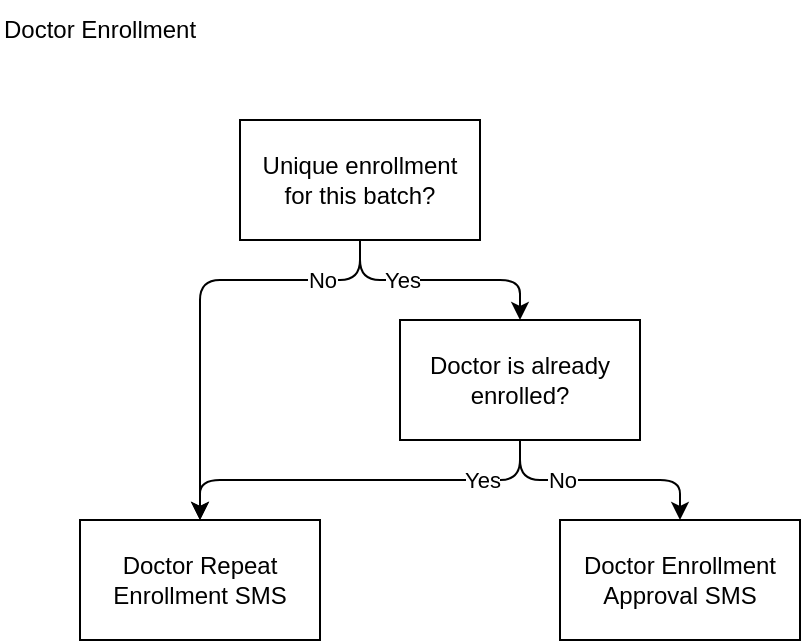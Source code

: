 <mxfile>
    <diagram id="XFX1SE5yOD4sXINqQyMO" name="Decision Tree">
        <mxGraphModel dx="1263" dy="740" grid="1" gridSize="10" guides="1" tooltips="1" connect="1" arrows="1" fold="1" page="1" pageScale="1" pageWidth="850" pageHeight="1100" math="0" shadow="0">
            <root>
                <mxCell id="0"/>
                <mxCell id="1" parent="0"/>
                <mxCell id="2" value="Doctor Enrollment" style="text;html=1;align=left;verticalAlign=middle;resizable=0;points=[];autosize=1;strokeColor=none;fillColor=none;fontStyle=0" parent="1" vertex="1">
                    <mxGeometry x="80" y="80" width="120" height="30" as="geometry"/>
                </mxCell>
                <mxCell id="6" style="edgeStyle=none;html=1;exitX=0.5;exitY=1;exitDx=0;exitDy=0;entryX=0.5;entryY=0;entryDx=0;entryDy=0;" parent="1" source="3" target="4" edge="1">
                    <mxGeometry relative="1" as="geometry">
                        <Array as="points">
                            <mxPoint x="260" y="220"/>
                            <mxPoint x="180" y="220"/>
                        </Array>
                    </mxGeometry>
                </mxCell>
                <mxCell id="11" value="No" style="edgeLabel;html=1;align=center;verticalAlign=middle;resizable=0;points=[];" parent="6" vertex="1" connectable="0">
                    <mxGeometry x="-0.64" relative="1" as="geometry">
                        <mxPoint as="offset"/>
                    </mxGeometry>
                </mxCell>
                <mxCell id="7" style="edgeStyle=none;html=1;exitX=0.5;exitY=1;exitDx=0;exitDy=0;entryX=0.5;entryY=0;entryDx=0;entryDy=0;" parent="1" source="3" target="5" edge="1">
                    <mxGeometry relative="1" as="geometry">
                        <Array as="points">
                            <mxPoint x="260" y="220"/>
                            <mxPoint x="340" y="220"/>
                        </Array>
                    </mxGeometry>
                </mxCell>
                <mxCell id="12" value="Yes" style="edgeLabel;html=1;align=center;verticalAlign=middle;resizable=0;points=[];" parent="7" vertex="1" connectable="0">
                    <mxGeometry x="-0.326" relative="1" as="geometry">
                        <mxPoint as="offset"/>
                    </mxGeometry>
                </mxCell>
                <mxCell id="3" value="Unique enrollment&lt;br&gt;for this batch?" style="whiteSpace=wrap;html=1;fillColor=none;" parent="1" vertex="1">
                    <mxGeometry x="200" y="140" width="120" height="60" as="geometry"/>
                </mxCell>
                <mxCell id="4" value="Doctor Repeat Enrollment SMS" style="whiteSpace=wrap;html=1;fillColor=none;" parent="1" vertex="1">
                    <mxGeometry x="120" y="340" width="120" height="60" as="geometry"/>
                </mxCell>
                <mxCell id="9" style="edgeStyle=none;html=1;exitX=0.5;exitY=1;exitDx=0;exitDy=0;entryX=0.5;entryY=0;entryDx=0;entryDy=0;" parent="1" source="5" target="8" edge="1">
                    <mxGeometry relative="1" as="geometry">
                        <Array as="points">
                            <mxPoint x="340" y="320"/>
                            <mxPoint x="420" y="320"/>
                        </Array>
                    </mxGeometry>
                </mxCell>
                <mxCell id="14" value="No" style="edgeLabel;html=1;align=center;verticalAlign=middle;resizable=0;points=[];" parent="9" vertex="1" connectable="0">
                    <mxGeometry x="-0.326" relative="1" as="geometry">
                        <mxPoint as="offset"/>
                    </mxGeometry>
                </mxCell>
                <mxCell id="10" style="edgeStyle=none;html=1;exitX=0.5;exitY=1;exitDx=0;exitDy=0;entryX=0.5;entryY=0;entryDx=0;entryDy=0;" parent="1" source="5" target="4" edge="1">
                    <mxGeometry relative="1" as="geometry">
                        <Array as="points">
                            <mxPoint x="340" y="320"/>
                            <mxPoint x="180" y="320"/>
                        </Array>
                    </mxGeometry>
                </mxCell>
                <mxCell id="13" value="Yes" style="edgeLabel;html=1;align=center;verticalAlign=middle;resizable=0;points=[];" parent="10" vertex="1" connectable="0">
                    <mxGeometry x="-0.604" relative="1" as="geometry">
                        <mxPoint as="offset"/>
                    </mxGeometry>
                </mxCell>
                <mxCell id="5" value="Doctor is already enrolled?" style="whiteSpace=wrap;html=1;fillColor=none;" parent="1" vertex="1">
                    <mxGeometry x="280" y="240" width="120" height="60" as="geometry"/>
                </mxCell>
                <mxCell id="8" value="Doctor Enrollment Approval SMS" style="whiteSpace=wrap;html=1;fillColor=none;" parent="1" vertex="1">
                    <mxGeometry x="360" y="340" width="120" height="60" as="geometry"/>
                </mxCell>
            </root>
        </mxGraphModel>
    </diagram>
    <diagram id="7T4VtnuJo78qdX5jiTBy" name="Data Flow Diagram">
        <mxGraphModel dx="1768" dy="1036" grid="1" gridSize="10" guides="1" tooltips="1" connect="1" arrows="1" fold="1" page="1" pageScale="1" pageWidth="850" pageHeight="1100" math="0" shadow="0">
            <root>
                <mxCell id="0"/>
                <mxCell id="1" parent="0"/>
                <mxCell id="AHSJW5W-CoaWDbNbSBh5-1" value="" style="rounded=0;whiteSpace=wrap;html=1;fillColor=none;container=0;" parent="1" vertex="1">
                    <mxGeometry x="81.28" y="240" width="878.72" height="400" as="geometry"/>
                </mxCell>
                <mxCell id="AHSJW5W-CoaWDbNbSBh5-2" value="" style="rounded=0;whiteSpace=wrap;html=1;fillColor=none;container=0;" parent="1" vertex="1">
                    <mxGeometry x="81.28" y="80" width="878.72" height="160" as="geometry"/>
                </mxCell>
                <mxCell id="AHSJW5W-CoaWDbNbSBh5-3" value="CarePlus Doctors" style="rounded=0;whiteSpace=wrap;html=1;fillColor=none;rotation=-90;" parent="1" vertex="1">
                    <mxGeometry x="-18.72" y="140" width="160" height="40" as="geometry"/>
                </mxCell>
                <mxCell id="AHSJW5W-CoaWDbNbSBh5-5" value="Doctor Enrollment" style="text;html=1;align=left;verticalAlign=middle;resizable=0;points=[];autosize=1;strokeColor=none;fillColor=none;" parent="1" vertex="1">
                    <mxGeometry x="41.28" y="40" width="120" height="30" as="geometry"/>
                </mxCell>
                <mxCell id="6" style="edgeStyle=none;html=1;entryX=0.5;entryY=0;entryDx=0;entryDy=0;" parent="1" source="AHSJW5W-CoaWDbNbSBh5-7" target="4" edge="1">
                    <mxGeometry relative="1" as="geometry"/>
                </mxCell>
                <mxCell id="AHSJW5W-CoaWDbNbSBh5-7" value="Fill out doctor form on CarePlus website" style="rounded=0;whiteSpace=wrap;html=1;fillColor=none;" parent="1" vertex="1">
                    <mxGeometry x="121.28" y="120" width="80" height="80" as="geometry"/>
                </mxCell>
                <mxCell id="6WNWzq5fSwgy4dhAtyI8-9" style="edgeStyle=none;html=1;exitX=0.5;exitY=0;exitDx=0;exitDy=0;entryX=0;entryY=0.5;entryDx=0;entryDy=0;" parent="1" source="3" target="5" edge="1">
                    <mxGeometry relative="1" as="geometry">
                        <Array as="points">
                            <mxPoint x="320" y="360"/>
                        </Array>
                    </mxGeometry>
                </mxCell>
                <mxCell id="6WNWzq5fSwgy4dhAtyI8-15" style="edgeStyle=none;html=1;exitX=1;exitY=0.5;exitDx=0;exitDy=0;entryX=0;entryY=0.5;entryDx=0;entryDy=0;" parent="1" source="3" target="AKaRFCRcN1HCFIObdqCC-7" edge="1">
                    <mxGeometry relative="1" as="geometry"/>
                </mxCell>
                <mxCell id="V8BC1ftDdUAZvaVMhzcJ-8" value="Yes" style="edgeLabel;html=1;align=center;verticalAlign=middle;resizable=0;points=[];" parent="6WNWzq5fSwgy4dhAtyI8-15" vertex="1" connectable="0">
                    <mxGeometry x="-0.198" relative="1" as="geometry">
                        <mxPoint as="offset"/>
                    </mxGeometry>
                </mxCell>
                <mxCell id="3" value="Unique&lt;br&gt;enrollment&lt;br&gt;for this&lt;br&gt;batch?" style="rhombus;whiteSpace=wrap;html=1;" parent="1" vertex="1">
                    <mxGeometry x="260" y="460.64" width="120" height="120" as="geometry"/>
                </mxCell>
                <mxCell id="7" style="edgeStyle=none;html=1;" parent="1" source="4" target="3" edge="1">
                    <mxGeometry relative="1" as="geometry"/>
                </mxCell>
                <mxCell id="4" value="Extract Zendesk Tickets via Airtable" style="rounded=0;whiteSpace=wrap;html=1;fillColor=none;" parent="1" vertex="1">
                    <mxGeometry x="121.28" y="480.64" width="80" height="80" as="geometry"/>
                </mxCell>
                <mxCell id="6WNWzq5fSwgy4dhAtyI8-13" style="edgeStyle=none;html=1;exitX=1;exitY=0.5;exitDx=0;exitDy=0;entryX=0.5;entryY=0;entryDx=0;entryDy=0;" parent="1" source="5" target="6WNWzq5fSwgy4dhAtyI8-8" edge="1">
                    <mxGeometry relative="1" as="geometry">
                        <Array as="points">
                            <mxPoint x="760" y="360"/>
                        </Array>
                    </mxGeometry>
                </mxCell>
                <mxCell id="5" value="Send Doctor Repeat Enrollment SMS" style="rounded=0;whiteSpace=wrap;html=1;fillColor=none;" parent="1" vertex="1">
                    <mxGeometry x="441.28" y="320" width="80" height="80" as="geometry"/>
                </mxCell>
                <mxCell id="6WNWzq5fSwgy4dhAtyI8-10" style="edgeStyle=none;html=1;" parent="1" source="AKaRFCRcN1HCFIObdqCC-7" target="5" edge="1">
                    <mxGeometry relative="1" as="geometry"/>
                </mxCell>
                <mxCell id="V8BC1ftDdUAZvaVMhzcJ-10" value="Yes" style="edgeLabel;html=1;align=center;verticalAlign=middle;resizable=0;points=[];" parent="6WNWzq5fSwgy4dhAtyI8-10" vertex="1" connectable="0">
                    <mxGeometry x="-0.021" relative="1" as="geometry">
                        <mxPoint as="offset"/>
                    </mxGeometry>
                </mxCell>
                <mxCell id="6WNWzq5fSwgy4dhAtyI8-11" style="edgeStyle=none;html=1;exitX=1;exitY=0.5;exitDx=0;exitDy=0;entryX=0;entryY=0.5;entryDx=0;entryDy=0;" parent="1" source="AKaRFCRcN1HCFIObdqCC-7" target="6WNWzq5fSwgy4dhAtyI8-7" edge="1">
                    <mxGeometry relative="1" as="geometry"/>
                </mxCell>
                <mxCell id="V8BC1ftDdUAZvaVMhzcJ-9" value="No" style="edgeLabel;html=1;align=center;verticalAlign=middle;resizable=0;points=[];" parent="6WNWzq5fSwgy4dhAtyI8-11" vertex="1" connectable="0">
                    <mxGeometry x="-0.097" relative="1" as="geometry">
                        <mxPoint as="offset"/>
                    </mxGeometry>
                </mxCell>
                <mxCell id="AKaRFCRcN1HCFIObdqCC-7" value="Doctor&lt;br&gt;already&lt;br&gt;enrolled?" style="rhombus;whiteSpace=wrap;html=1;" parent="1" vertex="1">
                    <mxGeometry x="420" y="460.64" width="120" height="120" as="geometry"/>
                </mxCell>
                <mxCell id="6WNWzq5fSwgy4dhAtyI8-12" style="edgeStyle=none;html=1;exitX=1;exitY=0.5;exitDx=0;exitDy=0;" parent="1" source="6WNWzq5fSwgy4dhAtyI8-7" target="6WNWzq5fSwgy4dhAtyI8-8" edge="1">
                    <mxGeometry relative="1" as="geometry"/>
                </mxCell>
                <mxCell id="6WNWzq5fSwgy4dhAtyI8-7" value="Send Doctor Enrollment Approval&lt;br&gt;SMS" style="rounded=0;whiteSpace=wrap;html=1;fillColor=none;" parent="1" vertex="1">
                    <mxGeometry x="600" y="480.64" width="80" height="80" as="geometry"/>
                </mxCell>
                <mxCell id="6WNWzq5fSwgy4dhAtyI8-14" style="edgeStyle=none;html=1;exitX=1;exitY=0.5;exitDx=0;exitDy=0;entryX=0.5;entryY=1;entryDx=0;entryDy=0;" parent="1" source="6WNWzq5fSwgy4dhAtyI8-8" target="AHSJW5W-CoaWDbNbSBh5-16" edge="1">
                    <mxGeometry relative="1" as="geometry">
                        <Array as="points">
                            <mxPoint x="880" y="521"/>
                        </Array>
                    </mxGeometry>
                </mxCell>
                <mxCell id="6WNWzq5fSwgy4dhAtyI8-8" value="Broadcast&lt;br&gt;Messages" style="rounded=0;whiteSpace=wrap;html=1;fillColor=none;" parent="1" vertex="1">
                    <mxGeometry x="720" y="480.64" width="80" height="80" as="geometry"/>
                </mxCell>
                <mxCell id="AHSJW5W-CoaWDbNbSBh5-16" value="Doctor receives an SMS regarding enrollment" style="rounded=0;whiteSpace=wrap;html=1;fillColor=none;" parent="1" vertex="1">
                    <mxGeometry x="840" y="120" width="80" height="80" as="geometry"/>
                </mxCell>
                <mxCell id="V8BC1ftDdUAZvaVMhzcJ-7" value="Coordinators" style="rounded=0;whiteSpace=wrap;html=1;fillColor=none;rotation=-90;" parent="1" vertex="1">
                    <mxGeometry x="-138.72" y="420" width="400" height="40" as="geometry"/>
                </mxCell>
            </root>
        </mxGraphModel>
    </diagram>
</mxfile>